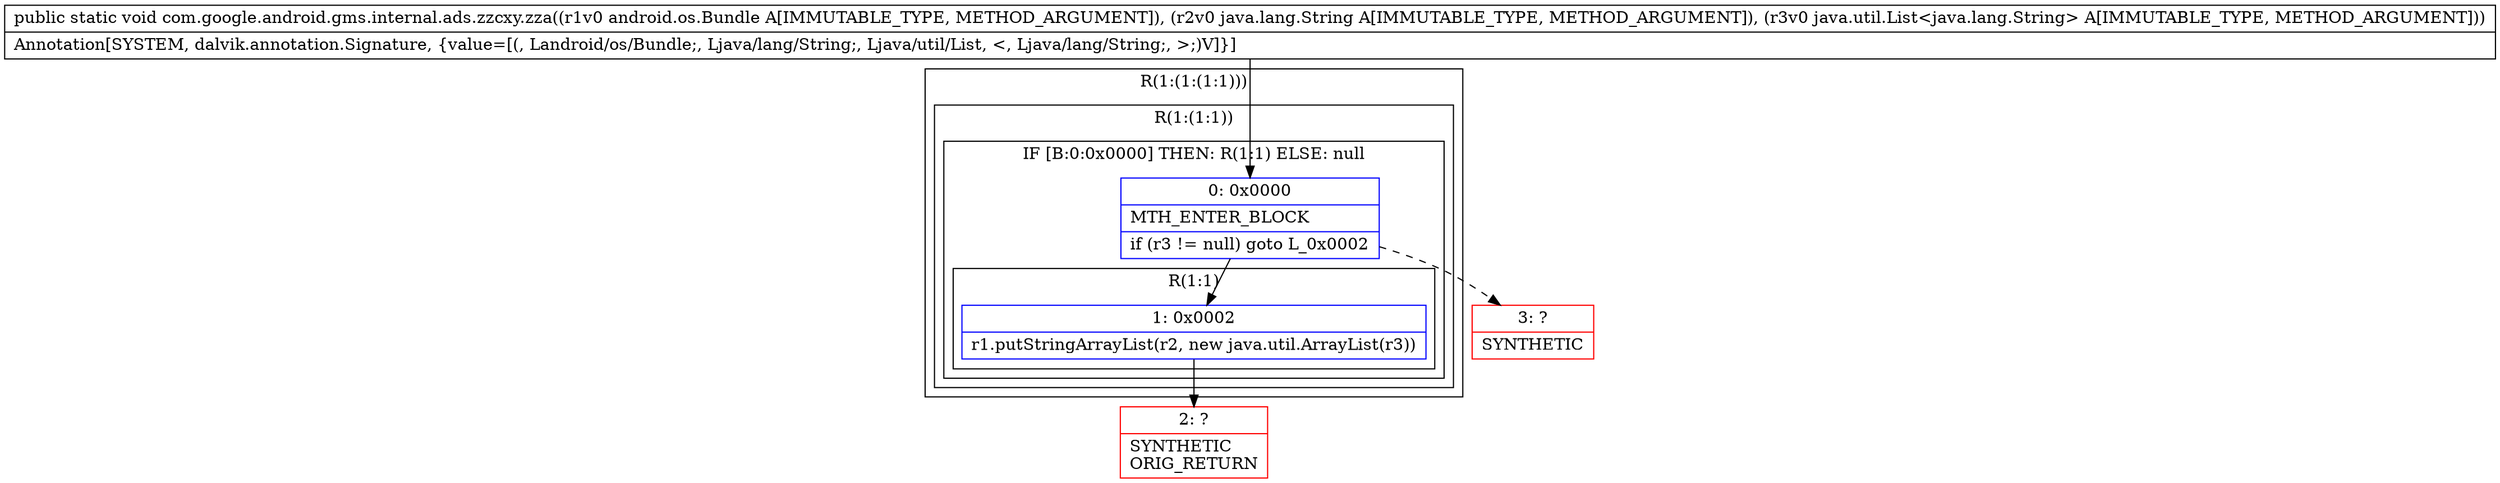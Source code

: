 digraph "CFG forcom.google.android.gms.internal.ads.zzcxy.zza(Landroid\/os\/Bundle;Ljava\/lang\/String;Ljava\/util\/List;)V" {
subgraph cluster_Region_1517537040 {
label = "R(1:(1:(1:1)))";
node [shape=record,color=blue];
subgraph cluster_Region_1537631191 {
label = "R(1:(1:1))";
node [shape=record,color=blue];
subgraph cluster_IfRegion_8732717 {
label = "IF [B:0:0x0000] THEN: R(1:1) ELSE: null";
node [shape=record,color=blue];
Node_0 [shape=record,label="{0\:\ 0x0000|MTH_ENTER_BLOCK\l|if (r3 != null) goto L_0x0002\l}"];
subgraph cluster_Region_107201750 {
label = "R(1:1)";
node [shape=record,color=blue];
Node_1 [shape=record,label="{1\:\ 0x0002|r1.putStringArrayList(r2, new java.util.ArrayList(r3))\l}"];
}
}
}
}
Node_2 [shape=record,color=red,label="{2\:\ ?|SYNTHETIC\lORIG_RETURN\l}"];
Node_3 [shape=record,color=red,label="{3\:\ ?|SYNTHETIC\l}"];
MethodNode[shape=record,label="{public static void com.google.android.gms.internal.ads.zzcxy.zza((r1v0 android.os.Bundle A[IMMUTABLE_TYPE, METHOD_ARGUMENT]), (r2v0 java.lang.String A[IMMUTABLE_TYPE, METHOD_ARGUMENT]), (r3v0 java.util.List\<java.lang.String\> A[IMMUTABLE_TYPE, METHOD_ARGUMENT]))  | Annotation[SYSTEM, dalvik.annotation.Signature, \{value=[(, Landroid\/os\/Bundle;, Ljava\/lang\/String;, Ljava\/util\/List, \<, Ljava\/lang\/String;, \>;)V]\}]\l}"];
MethodNode -> Node_0;
Node_0 -> Node_1;
Node_0 -> Node_3[style=dashed];
Node_1 -> Node_2;
}

